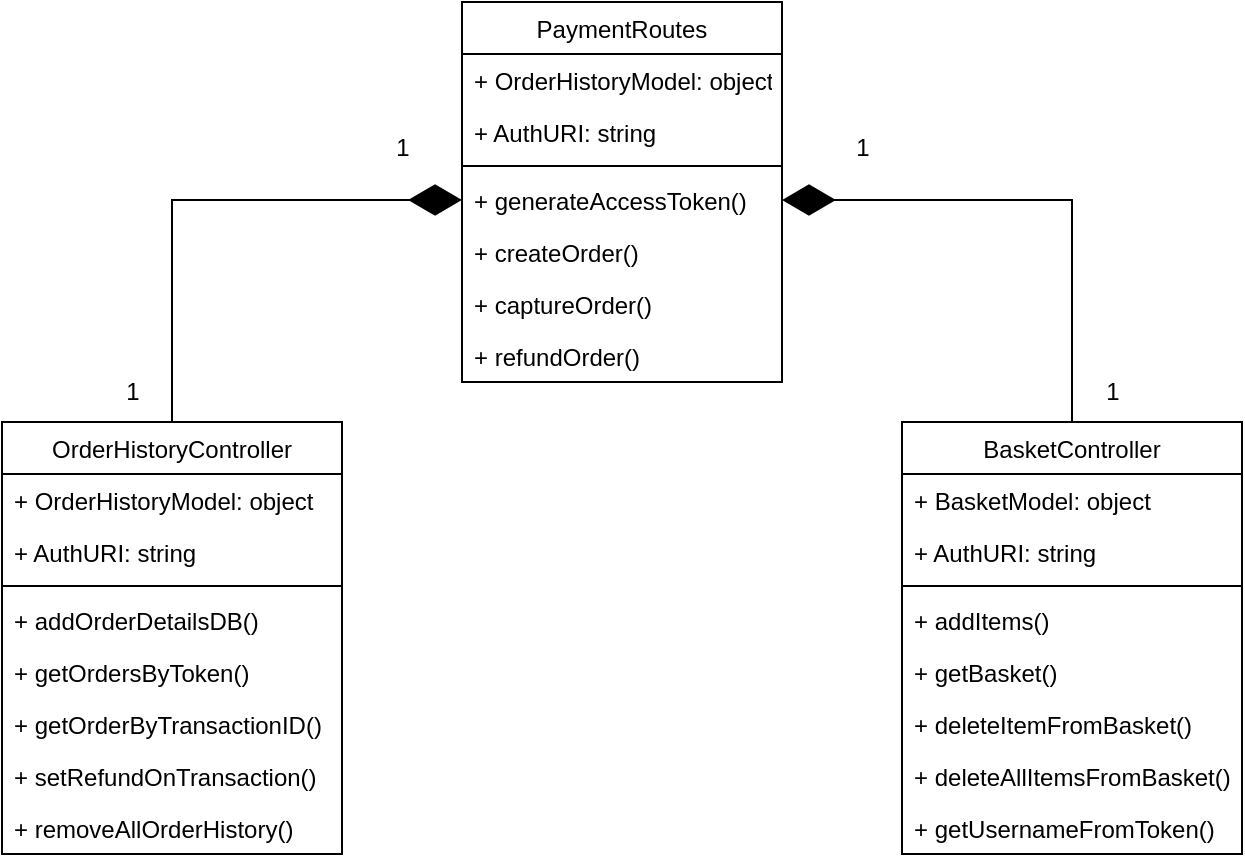 <mxfile version="26.2.2">
  <diagram name="Page-1" id="LQBkUSLeiK91MdYOCWXh">
    <mxGraphModel dx="935" dy="649" grid="1" gridSize="10" guides="1" tooltips="1" connect="1" arrows="1" fold="1" page="1" pageScale="1" pageWidth="827" pageHeight="1169" math="0" shadow="0">
      <root>
        <mxCell id="0" />
        <mxCell id="1" parent="0" />
        <mxCell id="H-q0pmcrBSaA7tDwOpnl-9" value="OrderHistoryController" style="swimlane;fontStyle=0;align=center;verticalAlign=top;childLayout=stackLayout;horizontal=1;startSize=26;horizontalStack=0;resizeParent=1;resizeLast=0;collapsible=1;marginBottom=0;rounded=0;shadow=0;strokeWidth=1;" vertex="1" parent="1">
          <mxGeometry x="110" y="240" width="170" height="216" as="geometry">
            <mxRectangle x="550" y="140" width="160" height="26" as="alternateBounds" />
          </mxGeometry>
        </mxCell>
        <mxCell id="H-q0pmcrBSaA7tDwOpnl-10" value="+ OrderHistoryModel: object" style="text;align=left;verticalAlign=top;spacingLeft=4;spacingRight=4;overflow=hidden;rotatable=0;points=[[0,0.5],[1,0.5]];portConstraint=eastwest;rounded=0;shadow=0;html=0;" vertex="1" parent="H-q0pmcrBSaA7tDwOpnl-9">
          <mxGeometry y="26" width="170" height="26" as="geometry" />
        </mxCell>
        <mxCell id="H-q0pmcrBSaA7tDwOpnl-11" value="+ AuthURI: string" style="text;align=left;verticalAlign=top;spacingLeft=4;spacingRight=4;overflow=hidden;rotatable=0;points=[[0,0.5],[1,0.5]];portConstraint=eastwest;rounded=0;shadow=0;html=0;" vertex="1" parent="H-q0pmcrBSaA7tDwOpnl-9">
          <mxGeometry y="52" width="170" height="26" as="geometry" />
        </mxCell>
        <mxCell id="H-q0pmcrBSaA7tDwOpnl-12" value="" style="line;html=1;strokeWidth=1;align=left;verticalAlign=middle;spacingTop=-1;spacingLeft=3;spacingRight=3;rotatable=0;labelPosition=right;points=[];portConstraint=eastwest;" vertex="1" parent="H-q0pmcrBSaA7tDwOpnl-9">
          <mxGeometry y="78" width="170" height="8" as="geometry" />
        </mxCell>
        <mxCell id="H-q0pmcrBSaA7tDwOpnl-13" value="+ addOrderDetailsDB()" style="text;align=left;verticalAlign=top;spacingLeft=4;spacingRight=4;overflow=hidden;rotatable=0;points=[[0,0.5],[1,0.5]];portConstraint=eastwest;" vertex="1" parent="H-q0pmcrBSaA7tDwOpnl-9">
          <mxGeometry y="86" width="170" height="26" as="geometry" />
        </mxCell>
        <mxCell id="H-q0pmcrBSaA7tDwOpnl-14" value="+ getOrdersByToken()" style="text;align=left;verticalAlign=top;spacingLeft=4;spacingRight=4;overflow=hidden;rotatable=0;points=[[0,0.5],[1,0.5]];portConstraint=eastwest;" vertex="1" parent="H-q0pmcrBSaA7tDwOpnl-9">
          <mxGeometry y="112" width="170" height="26" as="geometry" />
        </mxCell>
        <mxCell id="H-q0pmcrBSaA7tDwOpnl-15" value="+ getOrderByTransactionID()" style="text;align=left;verticalAlign=top;spacingLeft=4;spacingRight=4;overflow=hidden;rotatable=0;points=[[0,0.5],[1,0.5]];portConstraint=eastwest;" vertex="1" parent="H-q0pmcrBSaA7tDwOpnl-9">
          <mxGeometry y="138" width="170" height="26" as="geometry" />
        </mxCell>
        <mxCell id="H-q0pmcrBSaA7tDwOpnl-16" value="+ setRefundOnTransaction()" style="text;align=left;verticalAlign=top;spacingLeft=4;spacingRight=4;overflow=hidden;rotatable=0;points=[[0,0.5],[1,0.5]];portConstraint=eastwest;" vertex="1" parent="H-q0pmcrBSaA7tDwOpnl-9">
          <mxGeometry y="164" width="170" height="26" as="geometry" />
        </mxCell>
        <mxCell id="H-q0pmcrBSaA7tDwOpnl-17" value="+ removeAllOrderHistory()" style="text;align=left;verticalAlign=top;spacingLeft=4;spacingRight=4;overflow=hidden;rotatable=0;points=[[0,0.5],[1,0.5]];portConstraint=eastwest;" vertex="1" parent="H-q0pmcrBSaA7tDwOpnl-9">
          <mxGeometry y="190" width="170" height="26" as="geometry" />
        </mxCell>
        <mxCell id="H-q0pmcrBSaA7tDwOpnl-18" value="BasketController" style="swimlane;fontStyle=0;align=center;verticalAlign=top;childLayout=stackLayout;horizontal=1;startSize=26;horizontalStack=0;resizeParent=1;resizeLast=0;collapsible=1;marginBottom=0;rounded=0;shadow=0;strokeWidth=1;" vertex="1" parent="1">
          <mxGeometry x="560" y="240" width="170" height="216" as="geometry">
            <mxRectangle x="550" y="140" width="160" height="26" as="alternateBounds" />
          </mxGeometry>
        </mxCell>
        <mxCell id="H-q0pmcrBSaA7tDwOpnl-47" value="+ BasketModel: object" style="text;align=left;verticalAlign=top;spacingLeft=4;spacingRight=4;overflow=hidden;rotatable=0;points=[[0,0.5],[1,0.5]];portConstraint=eastwest;rounded=0;shadow=0;html=0;" vertex="1" parent="H-q0pmcrBSaA7tDwOpnl-18">
          <mxGeometry y="26" width="170" height="26" as="geometry" />
        </mxCell>
        <mxCell id="H-q0pmcrBSaA7tDwOpnl-20" value="+ AuthURI: string" style="text;align=left;verticalAlign=top;spacingLeft=4;spacingRight=4;overflow=hidden;rotatable=0;points=[[0,0.5],[1,0.5]];portConstraint=eastwest;rounded=0;shadow=0;html=0;" vertex="1" parent="H-q0pmcrBSaA7tDwOpnl-18">
          <mxGeometry y="52" width="170" height="26" as="geometry" />
        </mxCell>
        <mxCell id="H-q0pmcrBSaA7tDwOpnl-21" value="" style="line;html=1;strokeWidth=1;align=left;verticalAlign=middle;spacingTop=-1;spacingLeft=3;spacingRight=3;rotatable=0;labelPosition=right;points=[];portConstraint=eastwest;" vertex="1" parent="H-q0pmcrBSaA7tDwOpnl-18">
          <mxGeometry y="78" width="170" height="8" as="geometry" />
        </mxCell>
        <mxCell id="H-q0pmcrBSaA7tDwOpnl-22" value="+ addItems()" style="text;align=left;verticalAlign=top;spacingLeft=4;spacingRight=4;overflow=hidden;rotatable=0;points=[[0,0.5],[1,0.5]];portConstraint=eastwest;" vertex="1" parent="H-q0pmcrBSaA7tDwOpnl-18">
          <mxGeometry y="86" width="170" height="26" as="geometry" />
        </mxCell>
        <mxCell id="H-q0pmcrBSaA7tDwOpnl-23" value="+ getBasket()" style="text;align=left;verticalAlign=top;spacingLeft=4;spacingRight=4;overflow=hidden;rotatable=0;points=[[0,0.5],[1,0.5]];portConstraint=eastwest;" vertex="1" parent="H-q0pmcrBSaA7tDwOpnl-18">
          <mxGeometry y="112" width="170" height="26" as="geometry" />
        </mxCell>
        <mxCell id="H-q0pmcrBSaA7tDwOpnl-24" value="+ deleteItemFromBasket()" style="text;align=left;verticalAlign=top;spacingLeft=4;spacingRight=4;overflow=hidden;rotatable=0;points=[[0,0.5],[1,0.5]];portConstraint=eastwest;" vertex="1" parent="H-q0pmcrBSaA7tDwOpnl-18">
          <mxGeometry y="138" width="170" height="26" as="geometry" />
        </mxCell>
        <mxCell id="H-q0pmcrBSaA7tDwOpnl-25" value="+ deleteAllItemsFromBasket()" style="text;align=left;verticalAlign=top;spacingLeft=4;spacingRight=4;overflow=hidden;rotatable=0;points=[[0,0.5],[1,0.5]];portConstraint=eastwest;" vertex="1" parent="H-q0pmcrBSaA7tDwOpnl-18">
          <mxGeometry y="164" width="170" height="26" as="geometry" />
        </mxCell>
        <mxCell id="H-q0pmcrBSaA7tDwOpnl-26" value="+ getUsernameFromToken()" style="text;align=left;verticalAlign=top;spacingLeft=4;spacingRight=4;overflow=hidden;rotatable=0;points=[[0,0.5],[1,0.5]];portConstraint=eastwest;" vertex="1" parent="H-q0pmcrBSaA7tDwOpnl-18">
          <mxGeometry y="190" width="170" height="26" as="geometry" />
        </mxCell>
        <mxCell id="H-q0pmcrBSaA7tDwOpnl-27" value="PaymentRoutes" style="swimlane;fontStyle=0;align=center;verticalAlign=top;childLayout=stackLayout;horizontal=1;startSize=26;horizontalStack=0;resizeParent=1;resizeLast=0;collapsible=1;marginBottom=0;rounded=0;shadow=0;strokeWidth=1;" vertex="1" parent="1">
          <mxGeometry x="340" y="30" width="160" height="190" as="geometry">
            <mxRectangle x="550" y="140" width="160" height="26" as="alternateBounds" />
          </mxGeometry>
        </mxCell>
        <mxCell id="H-q0pmcrBSaA7tDwOpnl-35" value="+ OrderHistoryModel: object" style="text;align=left;verticalAlign=top;spacingLeft=4;spacingRight=4;overflow=hidden;rotatable=0;points=[[0,0.5],[1,0.5]];portConstraint=eastwest;rounded=0;shadow=0;html=0;" vertex="1" parent="H-q0pmcrBSaA7tDwOpnl-27">
          <mxGeometry y="26" width="160" height="26" as="geometry" />
        </mxCell>
        <mxCell id="H-q0pmcrBSaA7tDwOpnl-37" value="+ AuthURI: string" style="text;align=left;verticalAlign=top;spacingLeft=4;spacingRight=4;overflow=hidden;rotatable=0;points=[[0,0.5],[1,0.5]];portConstraint=eastwest;rounded=0;shadow=0;html=0;" vertex="1" parent="H-q0pmcrBSaA7tDwOpnl-27">
          <mxGeometry y="52" width="160" height="26" as="geometry" />
        </mxCell>
        <mxCell id="H-q0pmcrBSaA7tDwOpnl-34" value="" style="line;html=1;strokeWidth=1;align=left;verticalAlign=middle;spacingTop=-1;spacingLeft=3;spacingRight=3;rotatable=0;labelPosition=right;points=[];portConstraint=eastwest;" vertex="1" parent="H-q0pmcrBSaA7tDwOpnl-27">
          <mxGeometry y="78" width="160" height="8" as="geometry" />
        </mxCell>
        <mxCell id="H-q0pmcrBSaA7tDwOpnl-38" value="+ generateAccessToken()" style="text;align=left;verticalAlign=top;spacingLeft=4;spacingRight=4;overflow=hidden;rotatable=0;points=[[0,0.5],[1,0.5]];portConstraint=eastwest;" vertex="1" parent="H-q0pmcrBSaA7tDwOpnl-27">
          <mxGeometry y="86" width="160" height="26" as="geometry" />
        </mxCell>
        <mxCell id="H-q0pmcrBSaA7tDwOpnl-39" value="+ createOrder()" style="text;align=left;verticalAlign=top;spacingLeft=4;spacingRight=4;overflow=hidden;rotatable=0;points=[[0,0.5],[1,0.5]];portConstraint=eastwest;" vertex="1" parent="H-q0pmcrBSaA7tDwOpnl-27">
          <mxGeometry y="112" width="160" height="26" as="geometry" />
        </mxCell>
        <mxCell id="H-q0pmcrBSaA7tDwOpnl-40" value="+ captureOrder()" style="text;align=left;verticalAlign=top;spacingLeft=4;spacingRight=4;overflow=hidden;rotatable=0;points=[[0,0.5],[1,0.5]];portConstraint=eastwest;" vertex="1" parent="H-q0pmcrBSaA7tDwOpnl-27">
          <mxGeometry y="138" width="160" height="26" as="geometry" />
        </mxCell>
        <mxCell id="H-q0pmcrBSaA7tDwOpnl-41" value="+ refundOrder()" style="text;align=left;verticalAlign=top;spacingLeft=4;spacingRight=4;overflow=hidden;rotatable=0;points=[[0,0.5],[1,0.5]];portConstraint=eastwest;" vertex="1" parent="H-q0pmcrBSaA7tDwOpnl-27">
          <mxGeometry y="164" width="160" height="26" as="geometry" />
        </mxCell>
        <mxCell id="H-q0pmcrBSaA7tDwOpnl-44" value="" style="endArrow=diamondThin;endFill=1;endSize=24;html=1;rounded=0;entryX=0;entryY=0.5;entryDx=0;entryDy=0;exitX=0.5;exitY=0;exitDx=0;exitDy=0;" edge="1" parent="1" source="H-q0pmcrBSaA7tDwOpnl-9" target="H-q0pmcrBSaA7tDwOpnl-38">
          <mxGeometry width="160" relative="1" as="geometry">
            <mxPoint x="330" y="270" as="sourcePoint" />
            <mxPoint x="490" y="270" as="targetPoint" />
            <Array as="points">
              <mxPoint x="195" y="129" />
            </Array>
          </mxGeometry>
        </mxCell>
        <mxCell id="H-q0pmcrBSaA7tDwOpnl-45" value="" style="endArrow=diamondThin;endFill=1;endSize=24;html=1;rounded=0;entryX=1;entryY=0.5;entryDx=0;entryDy=0;exitX=0.5;exitY=0;exitDx=0;exitDy=0;" edge="1" parent="1" source="H-q0pmcrBSaA7tDwOpnl-18" target="H-q0pmcrBSaA7tDwOpnl-38">
          <mxGeometry width="160" relative="1" as="geometry">
            <mxPoint x="330" y="270" as="sourcePoint" />
            <mxPoint x="490" y="270" as="targetPoint" />
            <Array as="points">
              <mxPoint x="645" y="129" />
            </Array>
          </mxGeometry>
        </mxCell>
        <mxCell id="H-q0pmcrBSaA7tDwOpnl-46" value="1" style="text;html=1;align=center;verticalAlign=middle;resizable=0;points=[];autosize=1;strokeColor=none;fillColor=none;" vertex="1" parent="1">
          <mxGeometry x="650" y="210" width="30" height="30" as="geometry" />
        </mxCell>
        <mxCell id="H-q0pmcrBSaA7tDwOpnl-48" value="1" style="text;html=1;align=center;verticalAlign=middle;resizable=0;points=[];autosize=1;strokeColor=none;fillColor=none;" vertex="1" parent="1">
          <mxGeometry x="525" y="88" width="30" height="30" as="geometry" />
        </mxCell>
        <mxCell id="H-q0pmcrBSaA7tDwOpnl-49" value="1" style="text;html=1;align=center;verticalAlign=middle;resizable=0;points=[];autosize=1;strokeColor=none;fillColor=none;" vertex="1" parent="1">
          <mxGeometry x="295" y="88" width="30" height="30" as="geometry" />
        </mxCell>
        <mxCell id="H-q0pmcrBSaA7tDwOpnl-50" value="1" style="text;html=1;align=center;verticalAlign=middle;resizable=0;points=[];autosize=1;strokeColor=none;fillColor=none;" vertex="1" parent="1">
          <mxGeometry x="160" y="210" width="30" height="30" as="geometry" />
        </mxCell>
      </root>
    </mxGraphModel>
  </diagram>
</mxfile>
